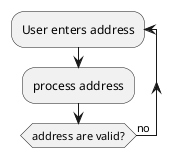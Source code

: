 @startuml
'https://plantuml.com/activity-diagram-beta

repeat :User enters address;
  :process address;
repeat while (address are valid?) is (no)

@enduml
